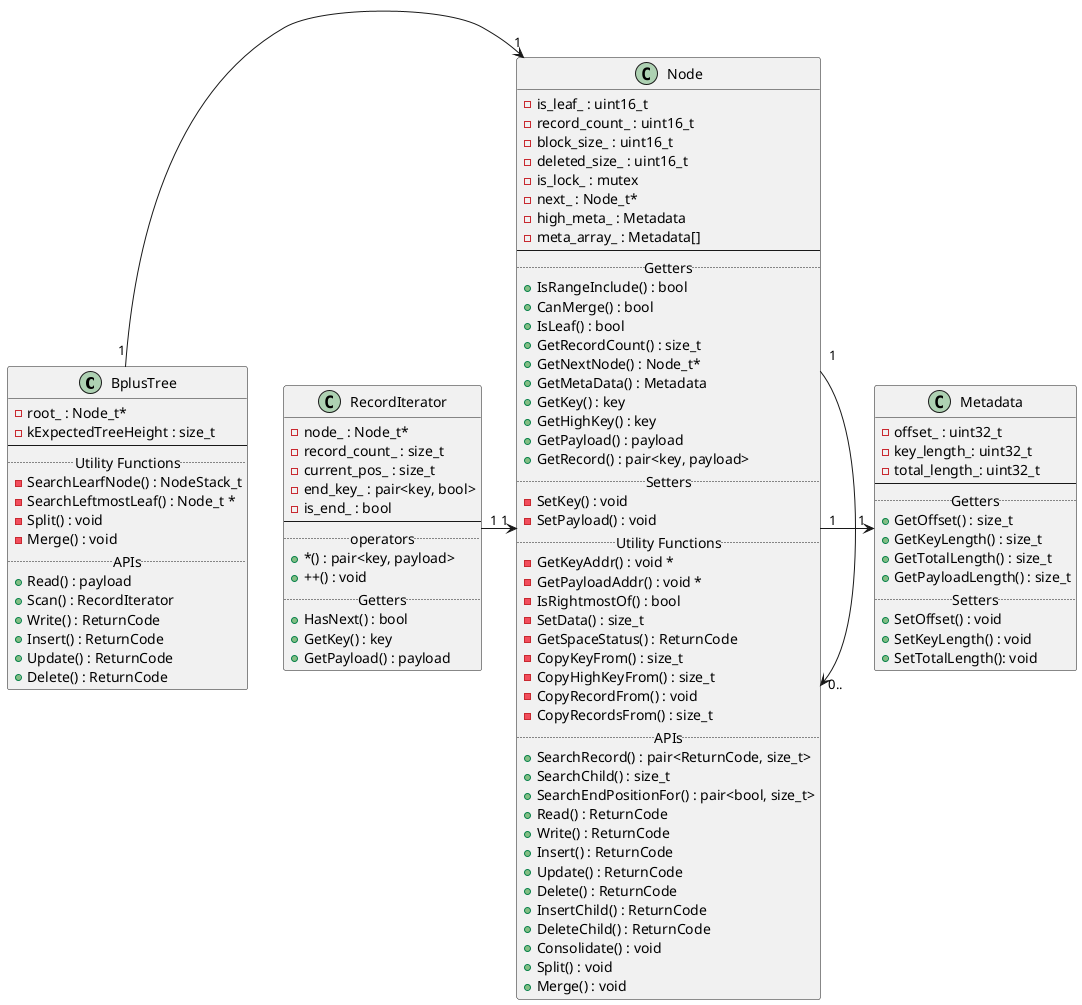 @startuml

class BplusTree{
  -root_ : Node_t*
  -kExpectedTreeHeight : size_t
--
.. Utility Functions ..
  -SearchLearfNode() : NodeStack_t
  -SearchLeftmostLeaf() : Node_t *
  -Split() : void
  -Merge() : void
.. APIs ..
  +Read() : payload
  +Scan() : RecordIterator
  +Write() : ReturnCode
  +Insert() : ReturnCode
  +Update() : ReturnCode
  +Delete() : ReturnCode
}

class Node{
  -is_leaf_ : uint16_t
  -record_count_ : uint16_t
  -block_size_ : uint16_t
  -deleted_size_ : uint16_t
  -is_lock_ : mutex
  -next_ : Node_t*
  -high_meta_ : Metadata
  -meta_array_ : Metadata[]
--
.. Getters ..
  +IsRangeInclude() : bool
  +CanMerge() : bool
  +IsLeaf() : bool
  +GetRecordCount() : size_t
  +GetNextNode() : Node_t*
  +GetMetaData() : Metadata
  +GetKey() : key
  +GetHighKey() : key
  +GetPayload() : payload
  +GetRecord() : pair<key, payload>
.. Setters ..
  -SetKey() : void
  -SetPayload() : void
.. Utility Functions ..
  -GetKeyAddr() : void *
  -GetPayloadAddr() : void *
  -IsRightmostOf() : bool
  -SetData() : size_t
  -GetSpaceStatus() : ReturnCode
  -CopyKeyFrom() : size_t
  -CopyHighKeyFrom() : size_t
  -CopyRecordFrom() : void
  -CopyRecordsFrom() : size_t
.. APIs ..
  +SearchRecord() : pair<ReturnCode, size_t>
  +SearchChild() : size_t
  +SearchEndPositionFor() : pair<bool, size_t>
  +Read() : ReturnCode
  +Write() : ReturnCode
  +Insert() : ReturnCode
  +Update() : ReturnCode
  +Delete() : ReturnCode
  +InsertChild() : ReturnCode
  +DeleteChild() : ReturnCode
  +Consolidate() : void
  +Split() : void
  +Merge() : void
}

class Metadata{
  -offset_ : uint32_t
  -key_length_: uint32_t
  -total_length_: uint32_t
--
.. Getters ..
  +GetOffset() : size_t
  +GetKeyLength() : size_t
  +GetTotalLength() : size_t
  +GetPayloadLength() : size_t
.. Setters ..
  +SetOffset() : void
  +SetKeyLength() : void
  +SetTotalLength(): void
}

class RecordIterator{
  -node_ : Node_t*
  -record_count_ : size_t
  -current_pos_ : size_t
  -end_key_ : pair<key, bool>
  -is_end_ : bool
--
.. operators ..
  + *() : pair<key, payload>
  + ++() : void
.. Getters ..
  +HasNext() : bool
  +GetKey() : key
  +GetPayload() : payload
}

BplusTree "1" -> "1" Node
Node "1" -> "1" Metadata
Node "1" -> "0.." Node
RecordIterator "1" -> "1" Node

@enduml
